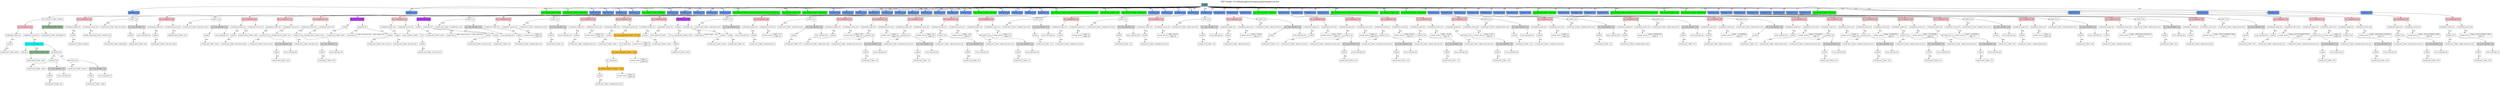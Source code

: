 digraph {
graph [ fontsize=22 ];
labelloc="t";
label="AST Graph: D:\Coding\Cpp\bootstrap\examples\simple-ast.dot";
	module1[shape=record,label="<f1> module", fillcolor=cadetblue, style="filled"];
	statement28[shape=record,label="<f1> statement|<f2> rhs", fillcolor=cornflowerblue, style="filled"];
	directive4[shape=record,label="<f0> lhs|<f1> directive|{ token: 'foreign' }"];
	assignment7[shape=record,label="<f0> lhs|<f1> assignment|<f2> rhs", fillcolor=pink, style="filled"];
	assignment_target_list8[shape=record,label="<f1> assignment_target_list"];
	symbol5[shape=record,label="<f1> symbol"];
	symbol_part6[shape=record,label="<f1> symbol_part|{ token: 'print' }"];
symbol5:f1 -> symbol_part6:f1 [label="[00]"];

assignment_target_list8:f1 -> symbol5:f1 [label="[00]"];

assignment7:f0 -> assignment_target_list8:f1;
	assignment_source_list9[shape=record,label="<f1> assignment_source_list"];
	proc_expression10[shape=record,label="<f0> lhs|<f1> proc_expression|<f2> rhs", fillcolor=cyan, style="filled"];
	type_list11[shape=record,label="<f1> type_list"];
proc_expression10:f0 -> type_list11:f1;
	parameter_list12[shape=record,label="<f1> parameter_list"];
	symbol13[shape=record,label="<f1> symbol|<f2> rhs"];
	type_identifier18[shape=record,label="<f0> lhs|<f1> type_identifier|<f2> rhs", fillcolor=gainsboro, style="filled"];
	symbol16[shape=record,label="<f1> symbol"];
	symbol_part17[shape=record,label="<f1> symbol_part|{ token: 'string' }"];
symbol16:f1 -> symbol_part17:f1 [label="[00]"];

type_identifier18:f0 -> symbol16:f1;
	array_subscript_list15[shape=record,label="<f1> array_subscript_list"];
type_identifier18:f2 -> array_subscript_list15:f1;
symbol13:f2 -> type_identifier18:f1;
	symbol_part14[shape=record,label="<f1> symbol_part|{ token: 'format' }"];
symbol13:f1 -> symbol_part14:f1 [label="[00]"];

	symbol20[shape=record,label="<f1> symbol|<f2> rhs"];
	type_identifier25[shape=record,label="<f0> lhs|<f1> type_identifier|<f2> rhs", fillcolor=gainsboro, style="filled"];
	symbol23[shape=record,label="<f1> symbol"];
	symbol_part24[shape=record,label="<f1> symbol_part|{ token: 'any' }"];
symbol23:f1 -> symbol_part24:f1 [label="[00]"];

type_identifier25:f0 -> symbol23:f1;
	array_subscript_list22[shape=record,label="<f1> array_subscript_list"];
type_identifier25:f2 -> array_subscript_list22:f1;
symbol20:f2 -> type_identifier25:f1;
	symbol_part21[shape=record,label="<f1> symbol_part|{ token: 'values' }"];
symbol20:f1 -> symbol_part21:f1 [label="[00]"];

parameter_list12:f1 -> symbol13:f1 [label="[00]"];
parameter_list12:f1 -> symbol20:f1 [label="[01]"];

proc_expression10:f2 -> parameter_list12:f1;
	attribute26[shape=record,label="<f0> lhs|<f1> attribute|{ token: 'alias' }", fillcolor=darkseagreen, style="filled"];
	string_literal27[shape=record,label="<f1> string_literal|{ token: 'print' }"];
attribute26:f0 -> string_literal27:f1;
proc_expression10:f1 -> attribute26:f1 [label="[00]"];

assignment_source_list9:f1 -> proc_expression10:f1 [label="[00]"];

assignment7:f2 -> assignment_source_list9:f1;
directive4:f0 -> assignment7:f1;
	attribute2[shape=record,label="<f0> lhs|<f1> attribute|{ token: 'library' }", fillcolor=darkseagreen, style="filled"];
	string_literal3[shape=record,label="<f1> string_literal|{ token: 'libcompiler-rt' }"];
attribute2:f0 -> string_literal3:f1;
directive4:f1 -> attribute2:f1 [label="[00]"];

statement28:f2 -> directive4:f1;
	statement36[shape=record,label="<f1> statement|<f2> rhs", fillcolor=cornflowerblue, style="filled"];
	assignment31[shape=record,label="<f0> lhs|<f1> assignment|<f2> rhs", fillcolor=pink, style="filled"];
	assignment_target_list32[shape=record,label="<f1> assignment_target_list"];
	symbol29[shape=record,label="<f1> symbol"];
	symbol_part30[shape=record,label="<f1> symbol_part|{ token: 'preload' }"];
symbol29:f1 -> symbol_part30:f1 [label="[00]"];

assignment_target_list32:f1 -> symbol29:f1 [label="[00]"];

assignment31:f0 -> assignment_target_list32:f1;
	assignment_source_list33[shape=record,label="<f1> assignment_source_list"];
	module_expression34[shape=record,label="<f1> module_expression|{ token: 'module' }|<f2> rhs"];
	string_literal35[shape=record,label="<f1> string_literal|{ token: 'preload.gfx' }"];
module_expression34:f2 -> string_literal35:f1;
assignment_source_list33:f1 -> module_expression34:f1 [label="[00]"];

assignment31:f2 -> assignment_source_list33:f1;
statement36:f2 -> assignment31:f1;
	line_comment37[shape=record,label="<f1> line_comment|{ token: ' bool' }", fillcolor=green, style="filled"];
	line_comment38[shape=record,label="<f1> line_comment|{ token: ' uninitialized' }", fillcolor=green, style="filled"];
	statement45[shape=record,label="<f1> statement|<f2> rhs", fillcolor=cornflowerblue, style="filled"];
	symbol39[shape=record,label="<f1> symbol|<f2> rhs"];
	type_identifier44[shape=record,label="<f0> lhs|<f1> type_identifier|<f2> rhs", fillcolor=gainsboro, style="filled"];
	symbol42[shape=record,label="<f1> symbol"];
	symbol_part43[shape=record,label="<f1> symbol_part|{ token: 'bool' }"];
symbol42:f1 -> symbol_part43:f1 [label="[00]"];

type_identifier44:f0 -> symbol42:f1;
	array_subscript_list41[shape=record,label="<f1> array_subscript_list"];
type_identifier44:f2 -> array_subscript_list41:f1;
symbol39:f2 -> type_identifier44:f1;
	symbol_part40[shape=record,label="<f1> symbol_part|{ token: 'bool_true_uninit' }"];
symbol39:f1 -> symbol_part40:f1 [label="[00]"];

statement45:f2 -> symbol39:f1;
	statement52[shape=record,label="<f1> statement|<f2> rhs", fillcolor=cornflowerblue, style="filled"];
	assignment48[shape=record,label="<f0> lhs|<f1> assignment|<f2> rhs", fillcolor=pink, style="filled"];
	assignment_target_list49[shape=record,label="<f1> assignment_target_list"];
	symbol46[shape=record,label="<f1> symbol"];
	symbol_part47[shape=record,label="<f1> symbol_part|{ token: 'bool_true_uninit' }"];
symbol46:f1 -> symbol_part47:f1 [label="[00]"];

assignment_target_list49:f1 -> symbol46:f1 [label="[00]"];

assignment48:f0 -> assignment_target_list49:f1;
	assignment_source_list50[shape=record,label="<f1> assignment_source_list"];
	boolean_literal51[shape=record,label="<f1> boolean_literal|{ token: 'true' }"];
assignment_source_list50:f1 -> boolean_literal51:f1 [label="[00]"];

assignment48:f2 -> assignment_source_list50:f1;
statement52:f2 -> assignment48:f1;
	statement59[shape=record,label="<f1> statement|<f2> rhs", fillcolor=cornflowerblue, style="filled"];
	symbol53[shape=record,label="<f1> symbol|<f2> rhs"];
	type_identifier58[shape=record,label="<f0> lhs|<f1> type_identifier|<f2> rhs", fillcolor=gainsboro, style="filled"];
	symbol56[shape=record,label="<f1> symbol"];
	symbol_part57[shape=record,label="<f1> symbol_part|{ token: 'bool' }"];
symbol56:f1 -> symbol_part57:f1 [label="[00]"];

type_identifier58:f0 -> symbol56:f1;
	array_subscript_list55[shape=record,label="<f1> array_subscript_list"];
type_identifier58:f2 -> array_subscript_list55:f1;
symbol53:f2 -> type_identifier58:f1;
	symbol_part54[shape=record,label="<f1> symbol_part|{ token: 'bool_false_uninit' }"];
symbol53:f1 -> symbol_part54:f1 [label="[00]"];

statement59:f2 -> symbol53:f1;
	statement66[shape=record,label="<f1> statement|<f2> rhs", fillcolor=cornflowerblue, style="filled"];
	assignment62[shape=record,label="<f0> lhs|<f1> assignment|<f2> rhs", fillcolor=pink, style="filled"];
	assignment_target_list63[shape=record,label="<f1> assignment_target_list"];
	symbol60[shape=record,label="<f1> symbol"];
	symbol_part61[shape=record,label="<f1> symbol_part|{ token: 'bool_false_uninit' }"];
symbol60:f1 -> symbol_part61:f1 [label="[00]"];

assignment_target_list63:f1 -> symbol60:f1 [label="[00]"];

assignment62:f0 -> assignment_target_list63:f1;
	assignment_source_list64[shape=record,label="<f1> assignment_source_list"];
	boolean_literal65[shape=record,label="<f1> boolean_literal|{ token: 'false' }"];
assignment_source_list64:f1 -> boolean_literal65:f1 [label="[00]"];

assignment62:f2 -> assignment_source_list64:f1;
statement66:f2 -> assignment62:f1;
	line_comment67[shape=record,label="<f1> line_comment|{ token: ' initialized' }", fillcolor=green, style="filled"];
	statement78[shape=record,label="<f1> statement|<f2> rhs", fillcolor=cornflowerblue, style="filled"];
	assignment74[shape=record,label="<f0> lhs|<f1> assignment|<f2> rhs", fillcolor=pink, style="filled"];
	assignment_target_list75[shape=record,label="<f1> assignment_target_list"];
	symbol68[shape=record,label="<f1> symbol|<f2> rhs"];
	type_identifier73[shape=record,label="<f0> lhs|<f1> type_identifier|<f2> rhs", fillcolor=gainsboro, style="filled"];
	symbol71[shape=record,label="<f1> symbol"];
	symbol_part72[shape=record,label="<f1> symbol_part|{ token: 'bool' }"];
symbol71:f1 -> symbol_part72:f1 [label="[00]"];

type_identifier73:f0 -> symbol71:f1;
	array_subscript_list70[shape=record,label="<f1> array_subscript_list"];
type_identifier73:f2 -> array_subscript_list70:f1;
symbol68:f2 -> type_identifier73:f1;
	symbol_part69[shape=record,label="<f1> symbol_part|{ token: 'bool_true_init' }"];
symbol68:f1 -> symbol_part69:f1 [label="[00]"];

assignment_target_list75:f1 -> symbol68:f1 [label="[00]"];

assignment74:f0 -> assignment_target_list75:f1;
	assignment_source_list76[shape=record,label="<f1> assignment_source_list"];
	boolean_literal77[shape=record,label="<f1> boolean_literal|{ token: 'true' }"];
assignment_source_list76:f1 -> boolean_literal77:f1 [label="[00]"];

assignment74:f2 -> assignment_source_list76:f1;
statement78:f2 -> assignment74:f1;
	statement89[shape=record,label="<f1> statement|<f2> rhs", fillcolor=cornflowerblue, style="filled"];
	assignment85[shape=record,label="<f0> lhs|<f1> assignment|<f2> rhs", fillcolor=pink, style="filled"];
	assignment_target_list86[shape=record,label="<f1> assignment_target_list"];
	symbol79[shape=record,label="<f1> symbol|<f2> rhs"];
	type_identifier84[shape=record,label="<f0> lhs|<f1> type_identifier|<f2> rhs", fillcolor=gainsboro, style="filled"];
	symbol82[shape=record,label="<f1> symbol"];
	symbol_part83[shape=record,label="<f1> symbol_part|{ token: 'bool' }"];
symbol82:f1 -> symbol_part83:f1 [label="[00]"];

type_identifier84:f0 -> symbol82:f1;
	array_subscript_list81[shape=record,label="<f1> array_subscript_list"];
type_identifier84:f2 -> array_subscript_list81:f1;
symbol79:f2 -> type_identifier84:f1;
	symbol_part80[shape=record,label="<f1> symbol_part|{ token: 'bool_false_init' }"];
symbol79:f1 -> symbol_part80:f1 [label="[00]"];

assignment_target_list86:f1 -> symbol79:f1 [label="[00]"];

assignment85:f0 -> assignment_target_list86:f1;
	assignment_source_list87[shape=record,label="<f1> assignment_source_list"];
	boolean_literal88[shape=record,label="<f1> boolean_literal|{ token: 'false' }"];
assignment_source_list87:f1 -> boolean_literal88:f1 [label="[00]"];

assignment85:f2 -> assignment_source_list87:f1;
statement89:f2 -> assignment85:f1;
	statement98[shape=record,label="<f1> statement|<f2> rhs", fillcolor=cornflowerblue, style="filled"];
	proc_call92[shape=record,label="<f0> lhs|<f1> proc_call|<f2> rhs", fillcolor=darkorchid1, style="filled"];
	symbol90[shape=record,label="<f1> symbol"];
	symbol_part91[shape=record,label="<f1> symbol_part|{ token: 'print' }"];
symbol90:f1 -> symbol_part91:f1 [label="[00]"];

proc_call92:f0 -> symbol90:f1;
	argument_list93[shape=record,label="<f1> argument_list"];
	string_literal94[shape=record,label="<f1> string_literal|{ token: 'bool_true_init := %hhu (before not)\n' }"];
	symbol96[shape=record,label="<f1> symbol"];
	symbol_part97[shape=record,label="<f1> symbol_part|{ token: 'bool_true_init' }"];
symbol96:f1 -> symbol_part97:f1 [label="[00]"];

argument_list93:f1 -> string_literal94:f1 [label="[00]"];
argument_list93:f1 -> symbol96:f1 [label="[01]"];

proc_call92:f2 -> argument_list93:f1;
statement98:f2 -> proc_call92:f1;
	statement107[shape=record,label="<f1> statement|<f2> rhs", fillcolor=cornflowerblue, style="filled"];
	assignment101[shape=record,label="<f0> lhs|<f1> assignment|<f2> rhs", fillcolor=pink, style="filled"];
	assignment_target_list102[shape=record,label="<f1> assignment_target_list"];
	symbol99[shape=record,label="<f1> symbol"];
	symbol_part100[shape=record,label="<f1> symbol_part|{ token: 'bool_true_init' }"];
symbol99:f1 -> symbol_part100:f1 [label="[00]"];

assignment_target_list102:f1 -> symbol99:f1 [label="[00]"];

assignment101:f0 -> assignment_target_list102:f1;
	assignment_source_list103[shape=record,label="<f1> assignment_source_list"];
	unary_operator104[shape=record,label="<f1> unary_operator|{ token: '!' }|<f2> rhs"];
	symbol105[shape=record,label="<f1> symbol"];
	symbol_part106[shape=record,label="<f1> symbol_part|{ token: 'bool_true_init' }"];
symbol105:f1 -> symbol_part106:f1 [label="[00]"];

unary_operator104:f2 -> symbol105:f1;
assignment_source_list103:f1 -> unary_operator104:f1 [label="[00]"];

assignment101:f2 -> assignment_source_list103:f1;
statement107:f2 -> assignment101:f1;
	statement116[shape=record,label="<f1> statement|<f2> rhs", fillcolor=cornflowerblue, style="filled"];
	proc_call110[shape=record,label="<f0> lhs|<f1> proc_call|<f2> rhs", fillcolor=darkorchid1, style="filled"];
	symbol108[shape=record,label="<f1> symbol"];
	symbol_part109[shape=record,label="<f1> symbol_part|{ token: 'print' }"];
symbol108:f1 -> symbol_part109:f1 [label="[00]"];

proc_call110:f0 -> symbol108:f1;
	argument_list111[shape=record,label="<f1> argument_list"];
	string_literal112[shape=record,label="<f1> string_literal|{ token: 'bool_true_init := %hhu (after not)\n' }"];
	symbol114[shape=record,label="<f1> symbol"];
	symbol_part115[shape=record,label="<f1> symbol_part|{ token: 'bool_true_init' }"];
symbol114:f1 -> symbol_part115:f1 [label="[00]"];

argument_list111:f1 -> string_literal112:f1 [label="[00]"];
argument_list111:f1 -> symbol114:f1 [label="[01]"];

proc_call110:f2 -> argument_list111:f1;
statement116:f2 -> proc_call110:f1;
	line_comment117[shape=record,label="<f1> line_comment|{ token: '/////////////////////////////////////////////////////////////////////////////' }", fillcolor=green, style="filled"];
	line_comment118[shape=record,label="<f1> line_comment|{ token: ' u8' }", fillcolor=green, style="filled"];
	line_comment119[shape=record,label="<f1> line_comment|{ token: ' uninitialized' }", fillcolor=green, style="filled"];
	statement126[shape=record,label="<f1> statement|<f2> rhs", fillcolor=cornflowerblue, style="filled"];
	symbol120[shape=record,label="<f1> symbol|<f2> rhs"];
	type_identifier125[shape=record,label="<f0> lhs|<f1> type_identifier|<f2> rhs", fillcolor=gainsboro, style="filled"];
	symbol123[shape=record,label="<f1> symbol"];
	symbol_part124[shape=record,label="<f1> symbol_part|{ token: 'u8' }"];
symbol123:f1 -> symbol_part124:f1 [label="[00]"];

type_identifier125:f0 -> symbol123:f1;
	array_subscript_list122[shape=record,label="<f1> array_subscript_list"];
type_identifier125:f2 -> array_subscript_list122:f1;
symbol120:f2 -> type_identifier125:f1;
	symbol_part121[shape=record,label="<f1> symbol_part|{ token: 'unsigned_byte_min' }"];
symbol120:f1 -> symbol_part121:f1 [label="[00]"];

statement126:f2 -> symbol120:f1;
	statement133[shape=record,label="<f1> statement|<f2> rhs", fillcolor=cornflowerblue, style="filled"];
	assignment129[shape=record,label="<f0> lhs|<f1> assignment|<f2> rhs", fillcolor=pink, style="filled"];
	assignment_target_list130[shape=record,label="<f1> assignment_target_list"];
	symbol127[shape=record,label="<f1> symbol"];
	symbol_part128[shape=record,label="<f1> symbol_part|{ token: 'unsigned_byte_min' }"];
symbol127:f1 -> symbol_part128:f1 [label="[00]"];

assignment_target_list130:f1 -> symbol127:f1 [label="[00]"];

assignment129:f0 -> assignment_target_list130:f1;
	assignment_source_list131[shape=record,label="<f1> assignment_source_list"];
	number_literal132[shape=record,label="<f1> number_literal|{ token: '0' | radix: 10}"];
assignment_source_list131:f1 -> number_literal132:f1 [label="[00]"];

assignment129:f2 -> assignment_source_list131:f1;
statement133:f2 -> assignment129:f1;
	statement140[shape=record,label="<f1> statement|<f2> rhs", fillcolor=cornflowerblue, style="filled"];
	symbol134[shape=record,label="<f1> symbol|<f2> rhs"];
	type_identifier139[shape=record,label="<f0> lhs|<f1> type_identifier|<f2> rhs", fillcolor=gainsboro, style="filled"];
	symbol137[shape=record,label="<f1> symbol"];
	symbol_part138[shape=record,label="<f1> symbol_part|{ token: 'u8' }"];
symbol137:f1 -> symbol_part138:f1 [label="[00]"];

type_identifier139:f0 -> symbol137:f1;
	array_subscript_list136[shape=record,label="<f1> array_subscript_list"];
type_identifier139:f2 -> array_subscript_list136:f1;
symbol134:f2 -> type_identifier139:f1;
	symbol_part135[shape=record,label="<f1> symbol_part|{ token: 'unsigned_byte_max' }"];
symbol134:f1 -> symbol_part135:f1 [label="[00]"];

statement140:f2 -> symbol134:f1;
	statement147[shape=record,label="<f1> statement|<f2> rhs", fillcolor=cornflowerblue, style="filled"];
	assignment143[shape=record,label="<f0> lhs|<f1> assignment|<f2> rhs", fillcolor=pink, style="filled"];
	assignment_target_list144[shape=record,label="<f1> assignment_target_list"];
	symbol141[shape=record,label="<f1> symbol"];
	symbol_part142[shape=record,label="<f1> symbol_part|{ token: 'unsigned_byte_max' }"];
symbol141:f1 -> symbol_part142:f1 [label="[00]"];

assignment_target_list144:f1 -> symbol141:f1 [label="[00]"];

assignment143:f0 -> assignment_target_list144:f1;
	assignment_source_list145[shape=record,label="<f1> assignment_source_list"];
	number_literal146[shape=record,label="<f1> number_literal|{ token: '255' | radix: 10}"];
assignment_source_list145:f1 -> number_literal146:f1 [label="[00]"];

assignment143:f2 -> assignment_source_list145:f1;
statement147:f2 -> assignment143:f1;
	statement163[shape=record,label="<f1> statement|<f2> rhs", fillcolor=cornflowerblue, style="filled"];
	assignment150[shape=record,label="<f0> lhs|<f1> assignment|<f2> rhs", fillcolor=pink, style="filled"];
	assignment_target_list151[shape=record,label="<f1> assignment_target_list"];
	symbol148[shape=record,label="<f1> symbol"];
	symbol_part149[shape=record,label="<f1> symbol_part|{ token: 'temp' }"];
symbol148:f1 -> symbol_part149:f1 [label="[00]"];

assignment_target_list151:f1 -> symbol148:f1 [label="[00]"];

assignment150:f0 -> assignment_target_list151:f1;
	assignment_source_list152[shape=record,label="<f1> assignment_source_list"];
	binary_operator162[shape=record,label="<f0> lhs|<f1> binary_operator|{ token: 'shl' }|<f2> rhs", fillcolor=goldenrod1, style="filled"];
	expression153[shape=record,label="<f0> lhs|<f1> expression"];
	binary_operator160[shape=record,label="<f0> lhs|<f1> binary_operator|{ token: '/' }|<f2> rhs", fillcolor=goldenrod1, style="filled"];
	expression154[shape=record,label="<f0> lhs|<f1> expression"];
	binary_operator158[shape=record,label="<f0> lhs|<f1> binary_operator|{ token: '*' }|<f2> rhs", fillcolor=goldenrod1, style="filled"];
	symbol155[shape=record,label="<f1> symbol"];
	symbol_part156[shape=record,label="<f1> symbol_part|{ token: 'unsigned_byte_max' }"];
symbol155:f1 -> symbol_part156:f1 [label="[00]"];

binary_operator158:f0 -> symbol155:f1;
	number_literal157[shape=record,label="<f1> number_literal|{ token: '4' | radix: 10}"];
binary_operator158:f2 -> number_literal157:f1;
expression154:f0 -> binary_operator158:f1;
binary_operator160:f0 -> expression154:f1;
	number_literal159[shape=record,label="<f1> number_literal|{ token: '2' | radix: 10}"];
binary_operator160:f2 -> number_literal159:f1;
expression153:f0 -> binary_operator160:f1;
binary_operator162:f0 -> expression153:f1;
	number_literal161[shape=record,label="<f1> number_literal|{ token: '4' | radix: 10}"];
binary_operator162:f2 -> number_literal161:f1;
assignment_source_list152:f1 -> binary_operator162:f1 [label="[00]"];

assignment150:f2 -> assignment_source_list152:f1;
statement163:f2 -> assignment150:f1;
	statement172[shape=record,label="<f1> statement|<f2> rhs", fillcolor=cornflowerblue, style="filled"];
	assignment166[shape=record,label="<f0> lhs|<f1> assignment|<f2> rhs", fillcolor=pink, style="filled"];
	assignment_target_list167[shape=record,label="<f1> assignment_target_list"];
	symbol164[shape=record,label="<f1> symbol"];
	symbol_part165[shape=record,label="<f1> symbol_part|{ token: 'temp' }"];
symbol164:f1 -> symbol_part165:f1 [label="[00]"];

assignment_target_list167:f1 -> symbol164:f1 [label="[00]"];

assignment166:f0 -> assignment_target_list167:f1;
	assignment_source_list168[shape=record,label="<f1> assignment_source_list"];
	unary_operator169[shape=record,label="<f1> unary_operator|{ token: '~' }|<f2> rhs"];
	symbol170[shape=record,label="<f1> symbol"];
	symbol_part171[shape=record,label="<f1> symbol_part|{ token: 'temp' }"];
symbol170:f1 -> symbol_part171:f1 [label="[00]"];

unary_operator169:f2 -> symbol170:f1;
assignment_source_list168:f1 -> unary_operator169:f1 [label="[00]"];

assignment166:f2 -> assignment_source_list168:f1;
statement172:f2 -> assignment166:f1;
	statement181[shape=record,label="<f1> statement|<f2> rhs", fillcolor=cornflowerblue, style="filled"];
	proc_call175[shape=record,label="<f0> lhs|<f1> proc_call|<f2> rhs", fillcolor=darkorchid1, style="filled"];
	symbol173[shape=record,label="<f1> symbol"];
	symbol_part174[shape=record,label="<f1> symbol_part|{ token: 'print' }"];
symbol173:f1 -> symbol_part174:f1 [label="[00]"];

proc_call175:f0 -> symbol173:f1;
	argument_list176[shape=record,label="<f1> argument_list"];
	string_literal177[shape=record,label="<f1> string_literal|{ token: 'temp := %X\n' }"];
	symbol179[shape=record,label="<f1> symbol"];
	symbol_part180[shape=record,label="<f1> symbol_part|{ token: 'temp' }"];
symbol179:f1 -> symbol_part180:f1 [label="[00]"];

argument_list176:f1 -> string_literal177:f1 [label="[00]"];
argument_list176:f1 -> symbol179:f1 [label="[01]"];

proc_call175:f2 -> argument_list176:f1;
statement181:f2 -> proc_call175:f1;
	statement188[shape=record,label="<f1> statement|<f2> rhs", fillcolor=cornflowerblue, style="filled"];
	symbol182[shape=record,label="<f1> symbol|<f2> rhs"];
	type_identifier187[shape=record,label="<f0> lhs|<f1> type_identifier|<f2> rhs", fillcolor=gainsboro, style="filled"];
	symbol185[shape=record,label="<f1> symbol"];
	symbol_part186[shape=record,label="<f1> symbol_part|{ token: 's8' }"];
symbol185:f1 -> symbol_part186:f1 [label="[00]"];

type_identifier187:f0 -> symbol185:f1;
	array_subscript_list184[shape=record,label="<f1> array_subscript_list"];
type_identifier187:f2 -> array_subscript_list184:f1;
symbol182:f2 -> type_identifier187:f1;
	symbol_part183[shape=record,label="<f1> symbol_part|{ token: 'signed_byte_min' }"];
symbol182:f1 -> symbol_part183:f1 [label="[00]"];

statement188:f2 -> symbol182:f1;
	statement195[shape=record,label="<f1> statement|<f2> rhs", fillcolor=cornflowerblue, style="filled"];
	assignment191[shape=record,label="<f0> lhs|<f1> assignment|<f2> rhs", fillcolor=pink, style="filled"];
	assignment_target_list192[shape=record,label="<f1> assignment_target_list"];
	symbol189[shape=record,label="<f1> symbol"];
	symbol_part190[shape=record,label="<f1> symbol_part|{ token: 'signed_byte_min' }"];
symbol189:f1 -> symbol_part190:f1 [label="[00]"];

assignment_target_list192:f1 -> symbol189:f1 [label="[00]"];

assignment191:f0 -> assignment_target_list192:f1;
	assignment_source_list193[shape=record,label="<f1> assignment_source_list"];
	number_literal194[shape=record,label="<f1> number_literal|{ token: '-127' | radix: 10}"];
assignment_source_list193:f1 -> number_literal194:f1 [label="[00]"];

assignment191:f2 -> assignment_source_list193:f1;
statement195:f2 -> assignment191:f1;
	statement202[shape=record,label="<f1> statement|<f2> rhs", fillcolor=cornflowerblue, style="filled"];
	symbol196[shape=record,label="<f1> symbol|<f2> rhs"];
	type_identifier201[shape=record,label="<f0> lhs|<f1> type_identifier|<f2> rhs", fillcolor=gainsboro, style="filled"];
	symbol199[shape=record,label="<f1> symbol"];
	symbol_part200[shape=record,label="<f1> symbol_part|{ token: 's8' }"];
symbol199:f1 -> symbol_part200:f1 [label="[00]"];

type_identifier201:f0 -> symbol199:f1;
	array_subscript_list198[shape=record,label="<f1> array_subscript_list"];
type_identifier201:f2 -> array_subscript_list198:f1;
symbol196:f2 -> type_identifier201:f1;
	symbol_part197[shape=record,label="<f1> symbol_part|{ token: 'signed_byte_max' }"];
symbol196:f1 -> symbol_part197:f1 [label="[00]"];

statement202:f2 -> symbol196:f1;
	statement209[shape=record,label="<f1> statement|<f2> rhs", fillcolor=cornflowerblue, style="filled"];
	assignment205[shape=record,label="<f0> lhs|<f1> assignment|<f2> rhs", fillcolor=pink, style="filled"];
	assignment_target_list206[shape=record,label="<f1> assignment_target_list"];
	symbol203[shape=record,label="<f1> symbol"];
	symbol_part204[shape=record,label="<f1> symbol_part|{ token: 'signed_byte_max' }"];
symbol203:f1 -> symbol_part204:f1 [label="[00]"];

assignment_target_list206:f1 -> symbol203:f1 [label="[00]"];

assignment205:f0 -> assignment_target_list206:f1;
	assignment_source_list207[shape=record,label="<f1> assignment_source_list"];
	number_literal208[shape=record,label="<f1> number_literal|{ token: '128' | radix: 10}"];
assignment_source_list207:f1 -> number_literal208:f1 [label="[00]"];

assignment205:f2 -> assignment_source_list207:f1;
statement209:f2 -> assignment205:f1;
	line_comment210[shape=record,label="<f1> line_comment|{ token: ' initialized' }", fillcolor=green, style="filled"];
	statement221[shape=record,label="<f1> statement|<f2> rhs", fillcolor=cornflowerblue, style="filled"];
	assignment217[shape=record,label="<f0> lhs|<f1> assignment|<f2> rhs", fillcolor=pink, style="filled"];
	assignment_target_list218[shape=record,label="<f1> assignment_target_list"];
	symbol211[shape=record,label="<f1> symbol|<f2> rhs"];
	type_identifier216[shape=record,label="<f0> lhs|<f1> type_identifier|<f2> rhs", fillcolor=gainsboro, style="filled"];
	symbol214[shape=record,label="<f1> symbol"];
	symbol_part215[shape=record,label="<f1> symbol_part|{ token: 'u8' }"];
symbol214:f1 -> symbol_part215:f1 [label="[00]"];

type_identifier216:f0 -> symbol214:f1;
	array_subscript_list213[shape=record,label="<f1> array_subscript_list"];
type_identifier216:f2 -> array_subscript_list213:f1;
symbol211:f2 -> type_identifier216:f1;
	symbol_part212[shape=record,label="<f1> symbol_part|{ token: 'unsigned_byte_init_min' }"];
symbol211:f1 -> symbol_part212:f1 [label="[00]"];

assignment_target_list218:f1 -> symbol211:f1 [label="[00]"];

assignment217:f0 -> assignment_target_list218:f1;
	assignment_source_list219[shape=record,label="<f1> assignment_source_list"];
	number_literal220[shape=record,label="<f1> number_literal|{ token: '0' | radix: 10}"];
assignment_source_list219:f1 -> number_literal220:f1 [label="[00]"];

assignment217:f2 -> assignment_source_list219:f1;
statement221:f2 -> assignment217:f1;
	statement232[shape=record,label="<f1> statement|<f2> rhs", fillcolor=cornflowerblue, style="filled"];
	assignment228[shape=record,label="<f0> lhs|<f1> assignment|<f2> rhs", fillcolor=pink, style="filled"];
	assignment_target_list229[shape=record,label="<f1> assignment_target_list"];
	symbol222[shape=record,label="<f1> symbol|<f2> rhs"];
	type_identifier227[shape=record,label="<f0> lhs|<f1> type_identifier|<f2> rhs", fillcolor=gainsboro, style="filled"];
	symbol225[shape=record,label="<f1> symbol"];
	symbol_part226[shape=record,label="<f1> symbol_part|{ token: 'u8' }"];
symbol225:f1 -> symbol_part226:f1 [label="[00]"];

type_identifier227:f0 -> symbol225:f1;
	array_subscript_list224[shape=record,label="<f1> array_subscript_list"];
type_identifier227:f2 -> array_subscript_list224:f1;
symbol222:f2 -> type_identifier227:f1;
	symbol_part223[shape=record,label="<f1> symbol_part|{ token: 'unsigned_byte_init_max' }"];
symbol222:f1 -> symbol_part223:f1 [label="[00]"];

assignment_target_list229:f1 -> symbol222:f1 [label="[00]"];

assignment228:f0 -> assignment_target_list229:f1;
	assignment_source_list230[shape=record,label="<f1> assignment_source_list"];
	number_literal231[shape=record,label="<f1> number_literal|{ token: '255' | radix: 10}"];
assignment_source_list230:f1 -> number_literal231:f1 [label="[00]"];

assignment228:f2 -> assignment_source_list230:f1;
statement232:f2 -> assignment228:f1;
	statement243[shape=record,label="<f1> statement|<f2> rhs", fillcolor=cornflowerblue, style="filled"];
	assignment239[shape=record,label="<f0> lhs|<f1> assignment|<f2> rhs", fillcolor=pink, style="filled"];
	assignment_target_list240[shape=record,label="<f1> assignment_target_list"];
	symbol233[shape=record,label="<f1> symbol|<f2> rhs"];
	type_identifier238[shape=record,label="<f0> lhs|<f1> type_identifier|<f2> rhs", fillcolor=gainsboro, style="filled"];
	symbol236[shape=record,label="<f1> symbol"];
	symbol_part237[shape=record,label="<f1> symbol_part|{ token: 's8' }"];
symbol236:f1 -> symbol_part237:f1 [label="[00]"];

type_identifier238:f0 -> symbol236:f1;
	array_subscript_list235[shape=record,label="<f1> array_subscript_list"];
type_identifier238:f2 -> array_subscript_list235:f1;
symbol233:f2 -> type_identifier238:f1;
	symbol_part234[shape=record,label="<f1> symbol_part|{ token: 'signed_byte_init_min' }"];
symbol233:f1 -> symbol_part234:f1 [label="[00]"];

assignment_target_list240:f1 -> symbol233:f1 [label="[00]"];

assignment239:f0 -> assignment_target_list240:f1;
	assignment_source_list241[shape=record,label="<f1> assignment_source_list"];
	number_literal242[shape=record,label="<f1> number_literal|{ token: '-128' | radix: 10}"];
assignment_source_list241:f1 -> number_literal242:f1 [label="[00]"];

assignment239:f2 -> assignment_source_list241:f1;
statement243:f2 -> assignment239:f1;
	statement254[shape=record,label="<f1> statement|<f2> rhs", fillcolor=cornflowerblue, style="filled"];
	assignment250[shape=record,label="<f0> lhs|<f1> assignment|<f2> rhs", fillcolor=pink, style="filled"];
	assignment_target_list251[shape=record,label="<f1> assignment_target_list"];
	symbol244[shape=record,label="<f1> symbol|<f2> rhs"];
	type_identifier249[shape=record,label="<f0> lhs|<f1> type_identifier|<f2> rhs", fillcolor=gainsboro, style="filled"];
	symbol247[shape=record,label="<f1> symbol"];
	symbol_part248[shape=record,label="<f1> symbol_part|{ token: 's8' }"];
symbol247:f1 -> symbol_part248:f1 [label="[00]"];

type_identifier249:f0 -> symbol247:f1;
	array_subscript_list246[shape=record,label="<f1> array_subscript_list"];
type_identifier249:f2 -> array_subscript_list246:f1;
symbol244:f2 -> type_identifier249:f1;
	symbol_part245[shape=record,label="<f1> symbol_part|{ token: 'signed_byte_init_max' }"];
symbol244:f1 -> symbol_part245:f1 [label="[00]"];

assignment_target_list251:f1 -> symbol244:f1 [label="[00]"];

assignment250:f0 -> assignment_target_list251:f1;
	assignment_source_list252[shape=record,label="<f1> assignment_source_list"];
	number_literal253[shape=record,label="<f1> number_literal|{ token: '127' | radix: 10}"];
assignment_source_list252:f1 -> number_literal253:f1 [label="[00]"];

assignment250:f2 -> assignment_source_list252:f1;
statement254:f2 -> assignment250:f1;
	line_comment255[shape=record,label="<f1> line_comment|{ token: '/////////////////////////////////////////////////////////////////////////////' }", fillcolor=green, style="filled"];
	line_comment256[shape=record,label="<f1> line_comment|{ token: ' u16' }", fillcolor=green, style="filled"];
	line_comment257[shape=record,label="<f1> line_comment|{ token: ' uninitialized' }", fillcolor=green, style="filled"];
	statement264[shape=record,label="<f1> statement|<f2> rhs", fillcolor=cornflowerblue, style="filled"];
	symbol258[shape=record,label="<f1> symbol|<f2> rhs"];
	type_identifier263[shape=record,label="<f0> lhs|<f1> type_identifier|<f2> rhs", fillcolor=gainsboro, style="filled"];
	symbol261[shape=record,label="<f1> symbol"];
	symbol_part262[shape=record,label="<f1> symbol_part|{ token: 'u16' }"];
symbol261:f1 -> symbol_part262:f1 [label="[00]"];

type_identifier263:f0 -> symbol261:f1;
	array_subscript_list260[shape=record,label="<f1> array_subscript_list"];
type_identifier263:f2 -> array_subscript_list260:f1;
symbol258:f2 -> type_identifier263:f1;
	symbol_part259[shape=record,label="<f1> symbol_part|{ token: 'unsigned_word_min' }"];
symbol258:f1 -> symbol_part259:f1 [label="[00]"];

statement264:f2 -> symbol258:f1;
	statement271[shape=record,label="<f1> statement|<f2> rhs", fillcolor=cornflowerblue, style="filled"];
	assignment267[shape=record,label="<f0> lhs|<f1> assignment|<f2> rhs", fillcolor=pink, style="filled"];
	assignment_target_list268[shape=record,label="<f1> assignment_target_list"];
	symbol265[shape=record,label="<f1> symbol"];
	symbol_part266[shape=record,label="<f1> symbol_part|{ token: 'unsigned_word_min' }"];
symbol265:f1 -> symbol_part266:f1 [label="[00]"];

assignment_target_list268:f1 -> symbol265:f1 [label="[00]"];

assignment267:f0 -> assignment_target_list268:f1;
	assignment_source_list269[shape=record,label="<f1> assignment_source_list"];
	number_literal270[shape=record,label="<f1> number_literal|{ token: '0' | radix: 10}"];
assignment_source_list269:f1 -> number_literal270:f1 [label="[00]"];

assignment267:f2 -> assignment_source_list269:f1;
statement271:f2 -> assignment267:f1;
	statement278[shape=record,label="<f1> statement|<f2> rhs", fillcolor=cornflowerblue, style="filled"];
	symbol272[shape=record,label="<f1> symbol|<f2> rhs"];
	type_identifier277[shape=record,label="<f0> lhs|<f1> type_identifier|<f2> rhs", fillcolor=gainsboro, style="filled"];
	symbol275[shape=record,label="<f1> symbol"];
	symbol_part276[shape=record,label="<f1> symbol_part|{ token: 'u16' }"];
symbol275:f1 -> symbol_part276:f1 [label="[00]"];

type_identifier277:f0 -> symbol275:f1;
	array_subscript_list274[shape=record,label="<f1> array_subscript_list"];
type_identifier277:f2 -> array_subscript_list274:f1;
symbol272:f2 -> type_identifier277:f1;
	symbol_part273[shape=record,label="<f1> symbol_part|{ token: 'unsigned_word_max' }"];
symbol272:f1 -> symbol_part273:f1 [label="[00]"];

statement278:f2 -> symbol272:f1;
	statement285[shape=record,label="<f1> statement|<f2> rhs", fillcolor=cornflowerblue, style="filled"];
	assignment281[shape=record,label="<f0> lhs|<f1> assignment|<f2> rhs", fillcolor=pink, style="filled"];
	assignment_target_list282[shape=record,label="<f1> assignment_target_list"];
	symbol279[shape=record,label="<f1> symbol"];
	symbol_part280[shape=record,label="<f1> symbol_part|{ token: 'unsigned_word_max' }"];
symbol279:f1 -> symbol_part280:f1 [label="[00]"];

assignment_target_list282:f1 -> symbol279:f1 [label="[00]"];

assignment281:f0 -> assignment_target_list282:f1;
	assignment_source_list283[shape=record,label="<f1> assignment_source_list"];
	number_literal284[shape=record,label="<f1> number_literal|{ token: '65535' | radix: 10}"];
assignment_source_list283:f1 -> number_literal284:f1 [label="[00]"];

assignment281:f2 -> assignment_source_list283:f1;
statement285:f2 -> assignment281:f1;
	statement292[shape=record,label="<f1> statement|<f2> rhs", fillcolor=cornflowerblue, style="filled"];
	symbol286[shape=record,label="<f1> symbol|<f2> rhs"];
	type_identifier291[shape=record,label="<f0> lhs|<f1> type_identifier|<f2> rhs", fillcolor=gainsboro, style="filled"];
	symbol289[shape=record,label="<f1> symbol"];
	symbol_part290[shape=record,label="<f1> symbol_part|{ token: 's16' }"];
symbol289:f1 -> symbol_part290:f1 [label="[00]"];

type_identifier291:f0 -> symbol289:f1;
	array_subscript_list288[shape=record,label="<f1> array_subscript_list"];
type_identifier291:f2 -> array_subscript_list288:f1;
symbol286:f2 -> type_identifier291:f1;
	symbol_part287[shape=record,label="<f1> symbol_part|{ token: 'signed_word_min' }"];
symbol286:f1 -> symbol_part287:f1 [label="[00]"];

statement292:f2 -> symbol286:f1;
	statement299[shape=record,label="<f1> statement|<f2> rhs", fillcolor=cornflowerblue, style="filled"];
	assignment295[shape=record,label="<f0> lhs|<f1> assignment|<f2> rhs", fillcolor=pink, style="filled"];
	assignment_target_list296[shape=record,label="<f1> assignment_target_list"];
	symbol293[shape=record,label="<f1> symbol"];
	symbol_part294[shape=record,label="<f1> symbol_part|{ token: 'signed_word_min' }"];
symbol293:f1 -> symbol_part294:f1 [label="[00]"];

assignment_target_list296:f1 -> symbol293:f1 [label="[00]"];

assignment295:f0 -> assignment_target_list296:f1;
	assignment_source_list297[shape=record,label="<f1> assignment_source_list"];
	number_literal298[shape=record,label="<f1> number_literal|{ token: '-32768' | radix: 10}"];
assignment_source_list297:f1 -> number_literal298:f1 [label="[00]"];

assignment295:f2 -> assignment_source_list297:f1;
statement299:f2 -> assignment295:f1;
	statement306[shape=record,label="<f1> statement|<f2> rhs", fillcolor=cornflowerblue, style="filled"];
	symbol300[shape=record,label="<f1> symbol|<f2> rhs"];
	type_identifier305[shape=record,label="<f0> lhs|<f1> type_identifier|<f2> rhs", fillcolor=gainsboro, style="filled"];
	symbol303[shape=record,label="<f1> symbol"];
	symbol_part304[shape=record,label="<f1> symbol_part|{ token: 's16' }"];
symbol303:f1 -> symbol_part304:f1 [label="[00]"];

type_identifier305:f0 -> symbol303:f1;
	array_subscript_list302[shape=record,label="<f1> array_subscript_list"];
type_identifier305:f2 -> array_subscript_list302:f1;
symbol300:f2 -> type_identifier305:f1;
	symbol_part301[shape=record,label="<f1> symbol_part|{ token: 'signed_word_max' }"];
symbol300:f1 -> symbol_part301:f1 [label="[00]"];

statement306:f2 -> symbol300:f1;
	statement313[shape=record,label="<f1> statement|<f2> rhs", fillcolor=cornflowerblue, style="filled"];
	assignment309[shape=record,label="<f0> lhs|<f1> assignment|<f2> rhs", fillcolor=pink, style="filled"];
	assignment_target_list310[shape=record,label="<f1> assignment_target_list"];
	symbol307[shape=record,label="<f1> symbol"];
	symbol_part308[shape=record,label="<f1> symbol_part|{ token: 'signed_word_max' }"];
symbol307:f1 -> symbol_part308:f1 [label="[00]"];

assignment_target_list310:f1 -> symbol307:f1 [label="[00]"];

assignment309:f0 -> assignment_target_list310:f1;
	assignment_source_list311[shape=record,label="<f1> assignment_source_list"];
	number_literal312[shape=record,label="<f1> number_literal|{ token: '32767' | radix: 10}"];
assignment_source_list311:f1 -> number_literal312:f1 [label="[00]"];

assignment309:f2 -> assignment_source_list311:f1;
statement313:f2 -> assignment309:f1;
	line_comment314[shape=record,label="<f1> line_comment|{ token: ' initialized' }", fillcolor=green, style="filled"];
	statement325[shape=record,label="<f1> statement|<f2> rhs", fillcolor=cornflowerblue, style="filled"];
	assignment321[shape=record,label="<f0> lhs|<f1> assignment|<f2> rhs", fillcolor=pink, style="filled"];
	assignment_target_list322[shape=record,label="<f1> assignment_target_list"];
	symbol315[shape=record,label="<f1> symbol|<f2> rhs"];
	type_identifier320[shape=record,label="<f0> lhs|<f1> type_identifier|<f2> rhs", fillcolor=gainsboro, style="filled"];
	symbol318[shape=record,label="<f1> symbol"];
	symbol_part319[shape=record,label="<f1> symbol_part|{ token: 'u16' }"];
symbol318:f1 -> symbol_part319:f1 [label="[00]"];

type_identifier320:f0 -> symbol318:f1;
	array_subscript_list317[shape=record,label="<f1> array_subscript_list"];
type_identifier320:f2 -> array_subscript_list317:f1;
symbol315:f2 -> type_identifier320:f1;
	symbol_part316[shape=record,label="<f1> symbol_part|{ token: 'unsigned_word_init_min' }"];
symbol315:f1 -> symbol_part316:f1 [label="[00]"];

assignment_target_list322:f1 -> symbol315:f1 [label="[00]"];

assignment321:f0 -> assignment_target_list322:f1;
	assignment_source_list323[shape=record,label="<f1> assignment_source_list"];
	number_literal324[shape=record,label="<f1> number_literal|{ token: '0' | radix: 10}"];
assignment_source_list323:f1 -> number_literal324:f1 [label="[00]"];

assignment321:f2 -> assignment_source_list323:f1;
statement325:f2 -> assignment321:f1;
	statement336[shape=record,label="<f1> statement|<f2> rhs", fillcolor=cornflowerblue, style="filled"];
	assignment332[shape=record,label="<f0> lhs|<f1> assignment|<f2> rhs", fillcolor=pink, style="filled"];
	assignment_target_list333[shape=record,label="<f1> assignment_target_list"];
	symbol326[shape=record,label="<f1> symbol|<f2> rhs"];
	type_identifier331[shape=record,label="<f0> lhs|<f1> type_identifier|<f2> rhs", fillcolor=gainsboro, style="filled"];
	symbol329[shape=record,label="<f1> symbol"];
	symbol_part330[shape=record,label="<f1> symbol_part|{ token: 'u16' }"];
symbol329:f1 -> symbol_part330:f1 [label="[00]"];

type_identifier331:f0 -> symbol329:f1;
	array_subscript_list328[shape=record,label="<f1> array_subscript_list"];
type_identifier331:f2 -> array_subscript_list328:f1;
symbol326:f2 -> type_identifier331:f1;
	symbol_part327[shape=record,label="<f1> symbol_part|{ token: 'unsigned_word_init_max' }"];
symbol326:f1 -> symbol_part327:f1 [label="[00]"];

assignment_target_list333:f1 -> symbol326:f1 [label="[00]"];

assignment332:f0 -> assignment_target_list333:f1;
	assignment_source_list334[shape=record,label="<f1> assignment_source_list"];
	number_literal335[shape=record,label="<f1> number_literal|{ token: '65535' | radix: 10}"];
assignment_source_list334:f1 -> number_literal335:f1 [label="[00]"];

assignment332:f2 -> assignment_source_list334:f1;
statement336:f2 -> assignment332:f1;
	statement347[shape=record,label="<f1> statement|<f2> rhs", fillcolor=cornflowerblue, style="filled"];
	assignment343[shape=record,label="<f0> lhs|<f1> assignment|<f2> rhs", fillcolor=pink, style="filled"];
	assignment_target_list344[shape=record,label="<f1> assignment_target_list"];
	symbol337[shape=record,label="<f1> symbol|<f2> rhs"];
	type_identifier342[shape=record,label="<f0> lhs|<f1> type_identifier|<f2> rhs", fillcolor=gainsboro, style="filled"];
	symbol340[shape=record,label="<f1> symbol"];
	symbol_part341[shape=record,label="<f1> symbol_part|{ token: 's16' }"];
symbol340:f1 -> symbol_part341:f1 [label="[00]"];

type_identifier342:f0 -> symbol340:f1;
	array_subscript_list339[shape=record,label="<f1> array_subscript_list"];
type_identifier342:f2 -> array_subscript_list339:f1;
symbol337:f2 -> type_identifier342:f1;
	symbol_part338[shape=record,label="<f1> symbol_part|{ token: 'signed_word_init_min' }"];
symbol337:f1 -> symbol_part338:f1 [label="[00]"];

assignment_target_list344:f1 -> symbol337:f1 [label="[00]"];

assignment343:f0 -> assignment_target_list344:f1;
	assignment_source_list345[shape=record,label="<f1> assignment_source_list"];
	number_literal346[shape=record,label="<f1> number_literal|{ token: '-32768' | radix: 10}"];
assignment_source_list345:f1 -> number_literal346:f1 [label="[00]"];

assignment343:f2 -> assignment_source_list345:f1;
statement347:f2 -> assignment343:f1;
	statement358[shape=record,label="<f1> statement|<f2> rhs", fillcolor=cornflowerblue, style="filled"];
	assignment354[shape=record,label="<f0> lhs|<f1> assignment|<f2> rhs", fillcolor=pink, style="filled"];
	assignment_target_list355[shape=record,label="<f1> assignment_target_list"];
	symbol348[shape=record,label="<f1> symbol|<f2> rhs"];
	type_identifier353[shape=record,label="<f0> lhs|<f1> type_identifier|<f2> rhs", fillcolor=gainsboro, style="filled"];
	symbol351[shape=record,label="<f1> symbol"];
	symbol_part352[shape=record,label="<f1> symbol_part|{ token: 's16' }"];
symbol351:f1 -> symbol_part352:f1 [label="[00]"];

type_identifier353:f0 -> symbol351:f1;
	array_subscript_list350[shape=record,label="<f1> array_subscript_list"];
type_identifier353:f2 -> array_subscript_list350:f1;
symbol348:f2 -> type_identifier353:f1;
	symbol_part349[shape=record,label="<f1> symbol_part|{ token: 'signed_word_init_max' }"];
symbol348:f1 -> symbol_part349:f1 [label="[00]"];

assignment_target_list355:f1 -> symbol348:f1 [label="[00]"];

assignment354:f0 -> assignment_target_list355:f1;
	assignment_source_list356[shape=record,label="<f1> assignment_source_list"];
	number_literal357[shape=record,label="<f1> number_literal|{ token: '32767' | radix: 10}"];
assignment_source_list356:f1 -> number_literal357:f1 [label="[00]"];

assignment354:f2 -> assignment_source_list356:f1;
statement358:f2 -> assignment354:f1;
	line_comment359[shape=record,label="<f1> line_comment|{ token: '/////////////////////////////////////////////////////////////////////////////' }", fillcolor=green, style="filled"];
	line_comment360[shape=record,label="<f1> line_comment|{ token: ' u32' }", fillcolor=green, style="filled"];
	line_comment361[shape=record,label="<f1> line_comment|{ token: ' uninitialized' }", fillcolor=green, style="filled"];
	statement368[shape=record,label="<f1> statement|<f2> rhs", fillcolor=cornflowerblue, style="filled"];
	symbol362[shape=record,label="<f1> symbol|<f2> rhs"];
	type_identifier367[shape=record,label="<f0> lhs|<f1> type_identifier|<f2> rhs", fillcolor=gainsboro, style="filled"];
	symbol365[shape=record,label="<f1> symbol"];
	symbol_part366[shape=record,label="<f1> symbol_part|{ token: 'u32' }"];
symbol365:f1 -> symbol_part366:f1 [label="[00]"];

type_identifier367:f0 -> symbol365:f1;
	array_subscript_list364[shape=record,label="<f1> array_subscript_list"];
type_identifier367:f2 -> array_subscript_list364:f1;
symbol362:f2 -> type_identifier367:f1;
	symbol_part363[shape=record,label="<f1> symbol_part|{ token: 'unsigned_dword_min' }"];
symbol362:f1 -> symbol_part363:f1 [label="[00]"];

statement368:f2 -> symbol362:f1;
	statement375[shape=record,label="<f1> statement|<f2> rhs", fillcolor=cornflowerblue, style="filled"];
	assignment371[shape=record,label="<f0> lhs|<f1> assignment|<f2> rhs", fillcolor=pink, style="filled"];
	assignment_target_list372[shape=record,label="<f1> assignment_target_list"];
	symbol369[shape=record,label="<f1> symbol"];
	symbol_part370[shape=record,label="<f1> symbol_part|{ token: 'unsigned_dword_min' }"];
symbol369:f1 -> symbol_part370:f1 [label="[00]"];

assignment_target_list372:f1 -> symbol369:f1 [label="[00]"];

assignment371:f0 -> assignment_target_list372:f1;
	assignment_source_list373[shape=record,label="<f1> assignment_source_list"];
	number_literal374[shape=record,label="<f1> number_literal|{ token: '0' | radix: 10}"];
assignment_source_list373:f1 -> number_literal374:f1 [label="[00]"];

assignment371:f2 -> assignment_source_list373:f1;
statement375:f2 -> assignment371:f1;
	statement382[shape=record,label="<f1> statement|<f2> rhs", fillcolor=cornflowerblue, style="filled"];
	symbol376[shape=record,label="<f1> symbol|<f2> rhs"];
	type_identifier381[shape=record,label="<f0> lhs|<f1> type_identifier|<f2> rhs", fillcolor=gainsboro, style="filled"];
	symbol379[shape=record,label="<f1> symbol"];
	symbol_part380[shape=record,label="<f1> symbol_part|{ token: 'u32' }"];
symbol379:f1 -> symbol_part380:f1 [label="[00]"];

type_identifier381:f0 -> symbol379:f1;
	array_subscript_list378[shape=record,label="<f1> array_subscript_list"];
type_identifier381:f2 -> array_subscript_list378:f1;
symbol376:f2 -> type_identifier381:f1;
	symbol_part377[shape=record,label="<f1> symbol_part|{ token: 'unsigned_dword_max' }"];
symbol376:f1 -> symbol_part377:f1 [label="[00]"];

statement382:f2 -> symbol376:f1;
	statement389[shape=record,label="<f1> statement|<f2> rhs", fillcolor=cornflowerblue, style="filled"];
	assignment385[shape=record,label="<f0> lhs|<f1> assignment|<f2> rhs", fillcolor=pink, style="filled"];
	assignment_target_list386[shape=record,label="<f1> assignment_target_list"];
	symbol383[shape=record,label="<f1> symbol"];
	symbol_part384[shape=record,label="<f1> symbol_part|{ token: 'unsigned_dword_max' }"];
symbol383:f1 -> symbol_part384:f1 [label="[00]"];

assignment_target_list386:f1 -> symbol383:f1 [label="[00]"];

assignment385:f0 -> assignment_target_list386:f1;
	assignment_source_list387[shape=record,label="<f1> assignment_source_list"];
	number_literal388[shape=record,label="<f1> number_literal|{ token: '4294967295' | radix: 10}"];
assignment_source_list387:f1 -> number_literal388:f1 [label="[00]"];

assignment385:f2 -> assignment_source_list387:f1;
statement389:f2 -> assignment385:f1;
	statement396[shape=record,label="<f1> statement|<f2> rhs", fillcolor=cornflowerblue, style="filled"];
	symbol390[shape=record,label="<f1> symbol|<f2> rhs"];
	type_identifier395[shape=record,label="<f0> lhs|<f1> type_identifier|<f2> rhs", fillcolor=gainsboro, style="filled"];
	symbol393[shape=record,label="<f1> symbol"];
	symbol_part394[shape=record,label="<f1> symbol_part|{ token: 's32' }"];
symbol393:f1 -> symbol_part394:f1 [label="[00]"];

type_identifier395:f0 -> symbol393:f1;
	array_subscript_list392[shape=record,label="<f1> array_subscript_list"];
type_identifier395:f2 -> array_subscript_list392:f1;
symbol390:f2 -> type_identifier395:f1;
	symbol_part391[shape=record,label="<f1> symbol_part|{ token: 'signed_dword_min' }"];
symbol390:f1 -> symbol_part391:f1 [label="[00]"];

statement396:f2 -> symbol390:f1;
	statement403[shape=record,label="<f1> statement|<f2> rhs", fillcolor=cornflowerblue, style="filled"];
	assignment399[shape=record,label="<f0> lhs|<f1> assignment|<f2> rhs", fillcolor=pink, style="filled"];
	assignment_target_list400[shape=record,label="<f1> assignment_target_list"];
	symbol397[shape=record,label="<f1> symbol"];
	symbol_part398[shape=record,label="<f1> symbol_part|{ token: 'signed_dword_min' }"];
symbol397:f1 -> symbol_part398:f1 [label="[00]"];

assignment_target_list400:f1 -> symbol397:f1 [label="[00]"];

assignment399:f0 -> assignment_target_list400:f1;
	assignment_source_list401[shape=record,label="<f1> assignment_source_list"];
	number_literal402[shape=record,label="<f1> number_literal|{ token: '-2147483646' | radix: 10}"];
assignment_source_list401:f1 -> number_literal402:f1 [label="[00]"];

assignment399:f2 -> assignment_source_list401:f1;
statement403:f2 -> assignment399:f1;
	statement410[shape=record,label="<f1> statement|<f2> rhs", fillcolor=cornflowerblue, style="filled"];
	symbol404[shape=record,label="<f1> symbol|<f2> rhs"];
	type_identifier409[shape=record,label="<f0> lhs|<f1> type_identifier|<f2> rhs", fillcolor=gainsboro, style="filled"];
	symbol407[shape=record,label="<f1> symbol"];
	symbol_part408[shape=record,label="<f1> symbol_part|{ token: 's32' }"];
symbol407:f1 -> symbol_part408:f1 [label="[00]"];

type_identifier409:f0 -> symbol407:f1;
	array_subscript_list406[shape=record,label="<f1> array_subscript_list"];
type_identifier409:f2 -> array_subscript_list406:f1;
symbol404:f2 -> type_identifier409:f1;
	symbol_part405[shape=record,label="<f1> symbol_part|{ token: 'signed_dword_max' }"];
symbol404:f1 -> symbol_part405:f1 [label="[00]"];

statement410:f2 -> symbol404:f1;
	statement417[shape=record,label="<f1> statement|<f2> rhs", fillcolor=cornflowerblue, style="filled"];
	assignment413[shape=record,label="<f0> lhs|<f1> assignment|<f2> rhs", fillcolor=pink, style="filled"];
	assignment_target_list414[shape=record,label="<f1> assignment_target_list"];
	symbol411[shape=record,label="<f1> symbol"];
	symbol_part412[shape=record,label="<f1> symbol_part|{ token: 'signed_dword_max' }"];
symbol411:f1 -> symbol_part412:f1 [label="[00]"];

assignment_target_list414:f1 -> symbol411:f1 [label="[00]"];

assignment413:f0 -> assignment_target_list414:f1;
	assignment_source_list415[shape=record,label="<f1> assignment_source_list"];
	number_literal416[shape=record,label="<f1> number_literal|{ token: '2147483647' | radix: 10}"];
assignment_source_list415:f1 -> number_literal416:f1 [label="[00]"];

assignment413:f2 -> assignment_source_list415:f1;
statement417:f2 -> assignment413:f1;
	line_comment418[shape=record,label="<f1> line_comment|{ token: ' initialized' }", fillcolor=green, style="filled"];
	statement429[shape=record,label="<f1> statement|<f2> rhs", fillcolor=cornflowerblue, style="filled"];
	assignment425[shape=record,label="<f0> lhs|<f1> assignment|<f2> rhs", fillcolor=pink, style="filled"];
	assignment_target_list426[shape=record,label="<f1> assignment_target_list"];
	symbol419[shape=record,label="<f1> symbol|<f2> rhs"];
	type_identifier424[shape=record,label="<f0> lhs|<f1> type_identifier|<f2> rhs", fillcolor=gainsboro, style="filled"];
	symbol422[shape=record,label="<f1> symbol"];
	symbol_part423[shape=record,label="<f1> symbol_part|{ token: 'u32' }"];
symbol422:f1 -> symbol_part423:f1 [label="[00]"];

type_identifier424:f0 -> symbol422:f1;
	array_subscript_list421[shape=record,label="<f1> array_subscript_list"];
type_identifier424:f2 -> array_subscript_list421:f1;
symbol419:f2 -> type_identifier424:f1;
	symbol_part420[shape=record,label="<f1> symbol_part|{ token: 'unsigned_dword_init_min' }"];
symbol419:f1 -> symbol_part420:f1 [label="[00]"];

assignment_target_list426:f1 -> symbol419:f1 [label="[00]"];

assignment425:f0 -> assignment_target_list426:f1;
	assignment_source_list427[shape=record,label="<f1> assignment_source_list"];
	number_literal428[shape=record,label="<f1> number_literal|{ token: '0' | radix: 10}"];
assignment_source_list427:f1 -> number_literal428:f1 [label="[00]"];

assignment425:f2 -> assignment_source_list427:f1;
statement429:f2 -> assignment425:f1;
	statement440[shape=record,label="<f1> statement|<f2> rhs", fillcolor=cornflowerblue, style="filled"];
	assignment436[shape=record,label="<f0> lhs|<f1> assignment|<f2> rhs", fillcolor=pink, style="filled"];
	assignment_target_list437[shape=record,label="<f1> assignment_target_list"];
	symbol430[shape=record,label="<f1> symbol|<f2> rhs"];
	type_identifier435[shape=record,label="<f0> lhs|<f1> type_identifier|<f2> rhs", fillcolor=gainsboro, style="filled"];
	symbol433[shape=record,label="<f1> symbol"];
	symbol_part434[shape=record,label="<f1> symbol_part|{ token: 'u32' }"];
symbol433:f1 -> symbol_part434:f1 [label="[00]"];

type_identifier435:f0 -> symbol433:f1;
	array_subscript_list432[shape=record,label="<f1> array_subscript_list"];
type_identifier435:f2 -> array_subscript_list432:f1;
symbol430:f2 -> type_identifier435:f1;
	symbol_part431[shape=record,label="<f1> symbol_part|{ token: 'unsigned_dword_init_max' }"];
symbol430:f1 -> symbol_part431:f1 [label="[00]"];

assignment_target_list437:f1 -> symbol430:f1 [label="[00]"];

assignment436:f0 -> assignment_target_list437:f1;
	assignment_source_list438[shape=record,label="<f1> assignment_source_list"];
	number_literal439[shape=record,label="<f1> number_literal|{ token: '4294967295' | radix: 10}"];
assignment_source_list438:f1 -> number_literal439:f1 [label="[00]"];

assignment436:f2 -> assignment_source_list438:f1;
statement440:f2 -> assignment436:f1;
	statement451[shape=record,label="<f1> statement|<f2> rhs", fillcolor=cornflowerblue, style="filled"];
	assignment447[shape=record,label="<f0> lhs|<f1> assignment|<f2> rhs", fillcolor=pink, style="filled"];
	assignment_target_list448[shape=record,label="<f1> assignment_target_list"];
	symbol441[shape=record,label="<f1> symbol|<f2> rhs"];
	type_identifier446[shape=record,label="<f0> lhs|<f1> type_identifier|<f2> rhs", fillcolor=gainsboro, style="filled"];
	symbol444[shape=record,label="<f1> symbol"];
	symbol_part445[shape=record,label="<f1> symbol_part|{ token: 's32' }"];
symbol444:f1 -> symbol_part445:f1 [label="[00]"];

type_identifier446:f0 -> symbol444:f1;
	array_subscript_list443[shape=record,label="<f1> array_subscript_list"];
type_identifier446:f2 -> array_subscript_list443:f1;
symbol441:f2 -> type_identifier446:f1;
	symbol_part442[shape=record,label="<f1> symbol_part|{ token: 'signed_dword_init_min' }"];
symbol441:f1 -> symbol_part442:f1 [label="[00]"];

assignment_target_list448:f1 -> symbol441:f1 [label="[00]"];

assignment447:f0 -> assignment_target_list448:f1;
	assignment_source_list449[shape=record,label="<f1> assignment_source_list"];
	number_literal450[shape=record,label="<f1> number_literal|{ token: '-2147483646' | radix: 10}"];
assignment_source_list449:f1 -> number_literal450:f1 [label="[00]"];

assignment447:f2 -> assignment_source_list449:f1;
statement451:f2 -> assignment447:f1;
	statement462[shape=record,label="<f1> statement|<f2> rhs", fillcolor=cornflowerblue, style="filled"];
	assignment458[shape=record,label="<f0> lhs|<f1> assignment|<f2> rhs", fillcolor=pink, style="filled"];
	assignment_target_list459[shape=record,label="<f1> assignment_target_list"];
	symbol452[shape=record,label="<f1> symbol|<f2> rhs"];
	type_identifier457[shape=record,label="<f0> lhs|<f1> type_identifier|<f2> rhs", fillcolor=gainsboro, style="filled"];
	symbol455[shape=record,label="<f1> symbol"];
	symbol_part456[shape=record,label="<f1> symbol_part|{ token: 's32' }"];
symbol455:f1 -> symbol_part456:f1 [label="[00]"];

type_identifier457:f0 -> symbol455:f1;
	array_subscript_list454[shape=record,label="<f1> array_subscript_list"];
type_identifier457:f2 -> array_subscript_list454:f1;
symbol452:f2 -> type_identifier457:f1;
	symbol_part453[shape=record,label="<f1> symbol_part|{ token: 'signed_dword_init_max' }"];
symbol452:f1 -> symbol_part453:f1 [label="[00]"];

assignment_target_list459:f1 -> symbol452:f1 [label="[00]"];

assignment458:f0 -> assignment_target_list459:f1;
	assignment_source_list460[shape=record,label="<f1> assignment_source_list"];
	number_literal461[shape=record,label="<f1> number_literal|{ token: '2147483647' | radix: 10}"];
assignment_source_list460:f1 -> number_literal461:f1 [label="[00]"];

assignment458:f2 -> assignment_source_list460:f1;
statement462:f2 -> assignment458:f1;
	line_comment463[shape=record,label="<f1> line_comment|{ token: '/////////////////////////////////////////////////////////////////////////////' }", fillcolor=green, style="filled"];
	line_comment464[shape=record,label="<f1> line_comment|{ token: ' u64' }", fillcolor=green, style="filled"];
	line_comment465[shape=record,label="<f1> line_comment|{ token: ' uninitialized' }", fillcolor=green, style="filled"];
	statement472[shape=record,label="<f1> statement|<f2> rhs", fillcolor=cornflowerblue, style="filled"];
	symbol466[shape=record,label="<f1> symbol|<f2> rhs"];
	type_identifier471[shape=record,label="<f0> lhs|<f1> type_identifier|<f2> rhs", fillcolor=gainsboro, style="filled"];
	symbol469[shape=record,label="<f1> symbol"];
	symbol_part470[shape=record,label="<f1> symbol_part|{ token: 'u64' }"];
symbol469:f1 -> symbol_part470:f1 [label="[00]"];

type_identifier471:f0 -> symbol469:f1;
	array_subscript_list468[shape=record,label="<f1> array_subscript_list"];
type_identifier471:f2 -> array_subscript_list468:f1;
symbol466:f2 -> type_identifier471:f1;
	symbol_part467[shape=record,label="<f1> symbol_part|{ token: 'unsigned_qword_min' }"];
symbol466:f1 -> symbol_part467:f1 [label="[00]"];

statement472:f2 -> symbol466:f1;
	statement479[shape=record,label="<f1> statement|<f2> rhs", fillcolor=cornflowerblue, style="filled"];
	assignment475[shape=record,label="<f0> lhs|<f1> assignment|<f2> rhs", fillcolor=pink, style="filled"];
	assignment_target_list476[shape=record,label="<f1> assignment_target_list"];
	symbol473[shape=record,label="<f1> symbol"];
	symbol_part474[shape=record,label="<f1> symbol_part|{ token: 'unsigned_qword_min' }"];
symbol473:f1 -> symbol_part474:f1 [label="[00]"];

assignment_target_list476:f1 -> symbol473:f1 [label="[00]"];

assignment475:f0 -> assignment_target_list476:f1;
	assignment_source_list477[shape=record,label="<f1> assignment_source_list"];
	number_literal478[shape=record,label="<f1> number_literal|{ token: '0' | radix: 10}"];
assignment_source_list477:f1 -> number_literal478:f1 [label="[00]"];

assignment475:f2 -> assignment_source_list477:f1;
statement479:f2 -> assignment475:f1;
	statement486[shape=record,label="<f1> statement|<f2> rhs", fillcolor=cornflowerblue, style="filled"];
	symbol480[shape=record,label="<f1> symbol|<f2> rhs"];
	type_identifier485[shape=record,label="<f0> lhs|<f1> type_identifier|<f2> rhs", fillcolor=gainsboro, style="filled"];
	symbol483[shape=record,label="<f1> symbol"];
	symbol_part484[shape=record,label="<f1> symbol_part|{ token: 'u64' }"];
symbol483:f1 -> symbol_part484:f1 [label="[00]"];

type_identifier485:f0 -> symbol483:f1;
	array_subscript_list482[shape=record,label="<f1> array_subscript_list"];
type_identifier485:f2 -> array_subscript_list482:f1;
symbol480:f2 -> type_identifier485:f1;
	symbol_part481[shape=record,label="<f1> symbol_part|{ token: 'unsigned_qword_max' }"];
symbol480:f1 -> symbol_part481:f1 [label="[00]"];

statement486:f2 -> symbol480:f1;
	statement493[shape=record,label="<f1> statement|<f2> rhs", fillcolor=cornflowerblue, style="filled"];
	assignment489[shape=record,label="<f0> lhs|<f1> assignment|<f2> rhs", fillcolor=pink, style="filled"];
	assignment_target_list490[shape=record,label="<f1> assignment_target_list"];
	symbol487[shape=record,label="<f1> symbol"];
	symbol_part488[shape=record,label="<f1> symbol_part|{ token: 'unsigned_qword_max' }"];
symbol487:f1 -> symbol_part488:f1 [label="[00]"];

assignment_target_list490:f1 -> symbol487:f1 [label="[00]"];

assignment489:f0 -> assignment_target_list490:f1;
	assignment_source_list491[shape=record,label="<f1> assignment_source_list"];
	number_literal492[shape=record,label="<f1> number_literal|{ token: '18446744073709551615' | radix: 10}"];
assignment_source_list491:f1 -> number_literal492:f1 [label="[00]"];

assignment489:f2 -> assignment_source_list491:f1;
statement493:f2 -> assignment489:f1;
	statement500[shape=record,label="<f1> statement|<f2> rhs", fillcolor=cornflowerblue, style="filled"];
	symbol494[shape=record,label="<f1> symbol|<f2> rhs"];
	type_identifier499[shape=record,label="<f0> lhs|<f1> type_identifier|<f2> rhs", fillcolor=gainsboro, style="filled"];
	symbol497[shape=record,label="<f1> symbol"];
	symbol_part498[shape=record,label="<f1> symbol_part|{ token: 's64' }"];
symbol497:f1 -> symbol_part498:f1 [label="[00]"];

type_identifier499:f0 -> symbol497:f1;
	array_subscript_list496[shape=record,label="<f1> array_subscript_list"];
type_identifier499:f2 -> array_subscript_list496:f1;
symbol494:f2 -> type_identifier499:f1;
	symbol_part495[shape=record,label="<f1> symbol_part|{ token: 'signed_qword_min' }"];
symbol494:f1 -> symbol_part495:f1 [label="[00]"];

statement500:f2 -> symbol494:f1;
	statement507[shape=record,label="<f1> statement|<f2> rhs", fillcolor=cornflowerblue, style="filled"];
	assignment503[shape=record,label="<f0> lhs|<f1> assignment|<f2> rhs", fillcolor=pink, style="filled"];
	assignment_target_list504[shape=record,label="<f1> assignment_target_list"];
	symbol501[shape=record,label="<f1> symbol"];
	symbol_part502[shape=record,label="<f1> symbol_part|{ token: 'signed_qword_min' }"];
symbol501:f1 -> symbol_part502:f1 [label="[00]"];

assignment_target_list504:f1 -> symbol501:f1 [label="[00]"];

assignment503:f0 -> assignment_target_list504:f1;
	assignment_source_list505[shape=record,label="<f1> assignment_source_list"];
	number_literal506[shape=record,label="<f1> number_literal|{ token: '-9223372036854775806' | radix: 10}"];
assignment_source_list505:f1 -> number_literal506:f1 [label="[00]"];

assignment503:f2 -> assignment_source_list505:f1;
statement507:f2 -> assignment503:f1;
	statement514[shape=record,label="<f1> statement|<f2> rhs", fillcolor=cornflowerblue, style="filled"];
	symbol508[shape=record,label="<f1> symbol|<f2> rhs"];
	type_identifier513[shape=record,label="<f0> lhs|<f1> type_identifier|<f2> rhs", fillcolor=gainsboro, style="filled"];
	symbol511[shape=record,label="<f1> symbol"];
	symbol_part512[shape=record,label="<f1> symbol_part|{ token: 's64' }"];
symbol511:f1 -> symbol_part512:f1 [label="[00]"];

type_identifier513:f0 -> symbol511:f1;
	array_subscript_list510[shape=record,label="<f1> array_subscript_list"];
type_identifier513:f2 -> array_subscript_list510:f1;
symbol508:f2 -> type_identifier513:f1;
	symbol_part509[shape=record,label="<f1> symbol_part|{ token: 'signed_qword_max' }"];
symbol508:f1 -> symbol_part509:f1 [label="[00]"];

statement514:f2 -> symbol508:f1;
	statement521[shape=record,label="<f1> statement|<f2> rhs", fillcolor=cornflowerblue, style="filled"];
	assignment517[shape=record,label="<f0> lhs|<f1> assignment|<f2> rhs", fillcolor=pink, style="filled"];
	assignment_target_list518[shape=record,label="<f1> assignment_target_list"];
	symbol515[shape=record,label="<f1> symbol"];
	symbol_part516[shape=record,label="<f1> symbol_part|{ token: 'signed_qword_max' }"];
symbol515:f1 -> symbol_part516:f1 [label="[00]"];

assignment_target_list518:f1 -> symbol515:f1 [label="[00]"];

assignment517:f0 -> assignment_target_list518:f1;
	assignment_source_list519[shape=record,label="<f1> assignment_source_list"];
	number_literal520[shape=record,label="<f1> number_literal|{ token: '9223372036854775807' | radix: 10}"];
assignment_source_list519:f1 -> number_literal520:f1 [label="[00]"];

assignment517:f2 -> assignment_source_list519:f1;
statement521:f2 -> assignment517:f1;
	line_comment522[shape=record,label="<f1> line_comment|{ token: ' initialized' }", fillcolor=green, style="filled"];
	statement533[shape=record,label="<f1> statement|<f2> rhs", fillcolor=cornflowerblue, style="filled"];
	assignment529[shape=record,label="<f0> lhs|<f1> assignment|<f2> rhs", fillcolor=pink, style="filled"];
	assignment_target_list530[shape=record,label="<f1> assignment_target_list"];
	symbol523[shape=record,label="<f1> symbol|<f2> rhs"];
	type_identifier528[shape=record,label="<f0> lhs|<f1> type_identifier|<f2> rhs", fillcolor=gainsboro, style="filled"];
	symbol526[shape=record,label="<f1> symbol"];
	symbol_part527[shape=record,label="<f1> symbol_part|{ token: 'u64' }"];
symbol526:f1 -> symbol_part527:f1 [label="[00]"];

type_identifier528:f0 -> symbol526:f1;
	array_subscript_list525[shape=record,label="<f1> array_subscript_list"];
type_identifier528:f2 -> array_subscript_list525:f1;
symbol523:f2 -> type_identifier528:f1;
	symbol_part524[shape=record,label="<f1> symbol_part|{ token: 'unsigned_qword_init_min' }"];
symbol523:f1 -> symbol_part524:f1 [label="[00]"];

assignment_target_list530:f1 -> symbol523:f1 [label="[00]"];

assignment529:f0 -> assignment_target_list530:f1;
	assignment_source_list531[shape=record,label="<f1> assignment_source_list"];
	number_literal532[shape=record,label="<f1> number_literal|{ token: '0' | radix: 10}"];
assignment_source_list531:f1 -> number_literal532:f1 [label="[00]"];

assignment529:f2 -> assignment_source_list531:f1;
statement533:f2 -> assignment529:f1;
	statement544[shape=record,label="<f1> statement|<f2> rhs", fillcolor=cornflowerblue, style="filled"];
	assignment540[shape=record,label="<f0> lhs|<f1> assignment|<f2> rhs", fillcolor=pink, style="filled"];
	assignment_target_list541[shape=record,label="<f1> assignment_target_list"];
	symbol534[shape=record,label="<f1> symbol|<f2> rhs"];
	type_identifier539[shape=record,label="<f0> lhs|<f1> type_identifier|<f2> rhs", fillcolor=gainsboro, style="filled"];
	symbol537[shape=record,label="<f1> symbol"];
	symbol_part538[shape=record,label="<f1> symbol_part|{ token: 'u64' }"];
symbol537:f1 -> symbol_part538:f1 [label="[00]"];

type_identifier539:f0 -> symbol537:f1;
	array_subscript_list536[shape=record,label="<f1> array_subscript_list"];
type_identifier539:f2 -> array_subscript_list536:f1;
symbol534:f2 -> type_identifier539:f1;
	symbol_part535[shape=record,label="<f1> symbol_part|{ token: 'unsigned_qword_init_max' }"];
symbol534:f1 -> symbol_part535:f1 [label="[00]"];

assignment_target_list541:f1 -> symbol534:f1 [label="[00]"];

assignment540:f0 -> assignment_target_list541:f1;
	assignment_source_list542[shape=record,label="<f1> assignment_source_list"];
	number_literal543[shape=record,label="<f1> number_literal|{ token: '18446744073709551615' | radix: 10}"];
assignment_source_list542:f1 -> number_literal543:f1 [label="[00]"];

assignment540:f2 -> assignment_source_list542:f1;
statement544:f2 -> assignment540:f1;
	statement555[shape=record,label="<f1> statement|<f2> rhs", fillcolor=cornflowerblue, style="filled"];
	assignment551[shape=record,label="<f0> lhs|<f1> assignment|<f2> rhs", fillcolor=pink, style="filled"];
	assignment_target_list552[shape=record,label="<f1> assignment_target_list"];
	symbol545[shape=record,label="<f1> symbol|<f2> rhs"];
	type_identifier550[shape=record,label="<f0> lhs|<f1> type_identifier|<f2> rhs", fillcolor=gainsboro, style="filled"];
	symbol548[shape=record,label="<f1> symbol"];
	symbol_part549[shape=record,label="<f1> symbol_part|{ token: 's64' }"];
symbol548:f1 -> symbol_part549:f1 [label="[00]"];

type_identifier550:f0 -> symbol548:f1;
	array_subscript_list547[shape=record,label="<f1> array_subscript_list"];
type_identifier550:f2 -> array_subscript_list547:f1;
symbol545:f2 -> type_identifier550:f1;
	symbol_part546[shape=record,label="<f1> symbol_part|{ token: 'signed_qword_init_min' }"];
symbol545:f1 -> symbol_part546:f1 [label="[00]"];

assignment_target_list552:f1 -> symbol545:f1 [label="[00]"];

assignment551:f0 -> assignment_target_list552:f1;
	assignment_source_list553[shape=record,label="<f1> assignment_source_list"];
	number_literal554[shape=record,label="<f1> number_literal|{ token: '-9223372036854775806' | radix: 10}"];
assignment_source_list553:f1 -> number_literal554:f1 [label="[00]"];

assignment551:f2 -> assignment_source_list553:f1;
statement555:f2 -> assignment551:f1;
	statement566[shape=record,label="<f1> statement|<f2> rhs", fillcolor=cornflowerblue, style="filled"];
	assignment562[shape=record,label="<f0> lhs|<f1> assignment|<f2> rhs", fillcolor=pink, style="filled"];
	assignment_target_list563[shape=record,label="<f1> assignment_target_list"];
	symbol556[shape=record,label="<f1> symbol|<f2> rhs"];
	type_identifier561[shape=record,label="<f0> lhs|<f1> type_identifier|<f2> rhs", fillcolor=gainsboro, style="filled"];
	symbol559[shape=record,label="<f1> symbol"];
	symbol_part560[shape=record,label="<f1> symbol_part|{ token: 's64' }"];
symbol559:f1 -> symbol_part560:f1 [label="[00]"];

type_identifier561:f0 -> symbol559:f1;
	array_subscript_list558[shape=record,label="<f1> array_subscript_list"];
type_identifier561:f2 -> array_subscript_list558:f1;
symbol556:f2 -> type_identifier561:f1;
	symbol_part557[shape=record,label="<f1> symbol_part|{ token: 'signed_qword_init_max' }"];
symbol556:f1 -> symbol_part557:f1 [label="[00]"];

assignment_target_list563:f1 -> symbol556:f1 [label="[00]"];

assignment562:f0 -> assignment_target_list563:f1;
	assignment_source_list564[shape=record,label="<f1> assignment_source_list"];
	number_literal565[shape=record,label="<f1> number_literal|{ token: '9223372036854775807' | radix: 10}"];
assignment_source_list564:f1 -> number_literal565:f1 [label="[00]"];

assignment562:f2 -> assignment_source_list564:f1;
statement566:f2 -> assignment562:f1;
module1:f1 -> line_comment117:f1 [label="[00]"];
module1:f1 -> line_comment118:f1 [label="[01]"];
module1:f1 -> line_comment119:f1 [label="[02]"];
module1:f1 -> line_comment210:f1 [label="[03]"];
module1:f1 -> line_comment255:f1 [label="[04]"];
module1:f1 -> line_comment256:f1 [label="[05]"];
module1:f1 -> line_comment257:f1 [label="[06]"];
module1:f1 -> line_comment314:f1 [label="[07]"];
module1:f1 -> line_comment359:f1 [label="[08]"];
module1:f1 -> line_comment360:f1 [label="[09]"];
module1:f1 -> line_comment361:f1 [label="[10]"];
module1:f1 -> line_comment37:f1 [label="[11]"];
module1:f1 -> line_comment38:f1 [label="[12]"];
module1:f1 -> line_comment418:f1 [label="[13]"];
module1:f1 -> line_comment463:f1 [label="[14]"];
module1:f1 -> line_comment464:f1 [label="[15]"];
module1:f1 -> line_comment465:f1 [label="[16]"];
module1:f1 -> line_comment522:f1 [label="[17]"];
module1:f1 -> line_comment67:f1 [label="[18]"];
module1:f1 -> statement107:f1 [label="[19]"];
module1:f1 -> statement116:f1 [label="[20]"];
module1:f1 -> statement126:f1 [label="[21]"];
module1:f1 -> statement133:f1 [label="[22]"];
module1:f1 -> statement140:f1 [label="[23]"];
module1:f1 -> statement147:f1 [label="[24]"];
module1:f1 -> statement163:f1 [label="[25]"];
module1:f1 -> statement172:f1 [label="[26]"];
module1:f1 -> statement181:f1 [label="[27]"];
module1:f1 -> statement188:f1 [label="[28]"];
module1:f1 -> statement195:f1 [label="[29]"];
module1:f1 -> statement202:f1 [label="[30]"];
module1:f1 -> statement209:f1 [label="[31]"];
module1:f1 -> statement221:f1 [label="[32]"];
module1:f1 -> statement232:f1 [label="[33]"];
module1:f1 -> statement243:f1 [label="[34]"];
module1:f1 -> statement254:f1 [label="[35]"];
module1:f1 -> statement264:f1 [label="[36]"];
module1:f1 -> statement271:f1 [label="[37]"];
module1:f1 -> statement278:f1 [label="[38]"];
module1:f1 -> statement28:f1 [label="[39]"];
module1:f1 -> statement285:f1 [label="[40]"];
module1:f1 -> statement292:f1 [label="[41]"];
module1:f1 -> statement299:f1 [label="[42]"];
module1:f1 -> statement306:f1 [label="[43]"];
module1:f1 -> statement313:f1 [label="[44]"];
module1:f1 -> statement325:f1 [label="[45]"];
module1:f1 -> statement336:f1 [label="[46]"];
module1:f1 -> statement347:f1 [label="[47]"];
module1:f1 -> statement358:f1 [label="[48]"];
module1:f1 -> statement36:f1 [label="[49]"];
module1:f1 -> statement368:f1 [label="[50]"];
module1:f1 -> statement375:f1 [label="[51]"];
module1:f1 -> statement382:f1 [label="[52]"];
module1:f1 -> statement389:f1 [label="[53]"];
module1:f1 -> statement396:f1 [label="[54]"];
module1:f1 -> statement403:f1 [label="[55]"];
module1:f1 -> statement410:f1 [label="[56]"];
module1:f1 -> statement417:f1 [label="[57]"];
module1:f1 -> statement429:f1 [label="[58]"];
module1:f1 -> statement440:f1 [label="[59]"];
module1:f1 -> statement45:f1 [label="[60]"];
module1:f1 -> statement451:f1 [label="[61]"];
module1:f1 -> statement462:f1 [label="[62]"];
module1:f1 -> statement472:f1 [label="[63]"];
module1:f1 -> statement479:f1 [label="[64]"];
module1:f1 -> statement486:f1 [label="[65]"];
module1:f1 -> statement493:f1 [label="[66]"];
module1:f1 -> statement500:f1 [label="[67]"];
module1:f1 -> statement507:f1 [label="[68]"];
module1:f1 -> statement514:f1 [label="[69]"];
module1:f1 -> statement52:f1 [label="[70]"];
module1:f1 -> statement521:f1 [label="[71]"];
module1:f1 -> statement533:f1 [label="[72]"];
module1:f1 -> statement544:f1 [label="[73]"];
module1:f1 -> statement555:f1 [label="[74]"];
module1:f1 -> statement566:f1 [label="[75]"];
module1:f1 -> statement59:f1 [label="[76]"];
module1:f1 -> statement66:f1 [label="[77]"];
module1:f1 -> statement78:f1 [label="[78]"];
module1:f1 -> statement89:f1 [label="[79]"];
module1:f1 -> statement98:f1 [label="[80]"];

}
